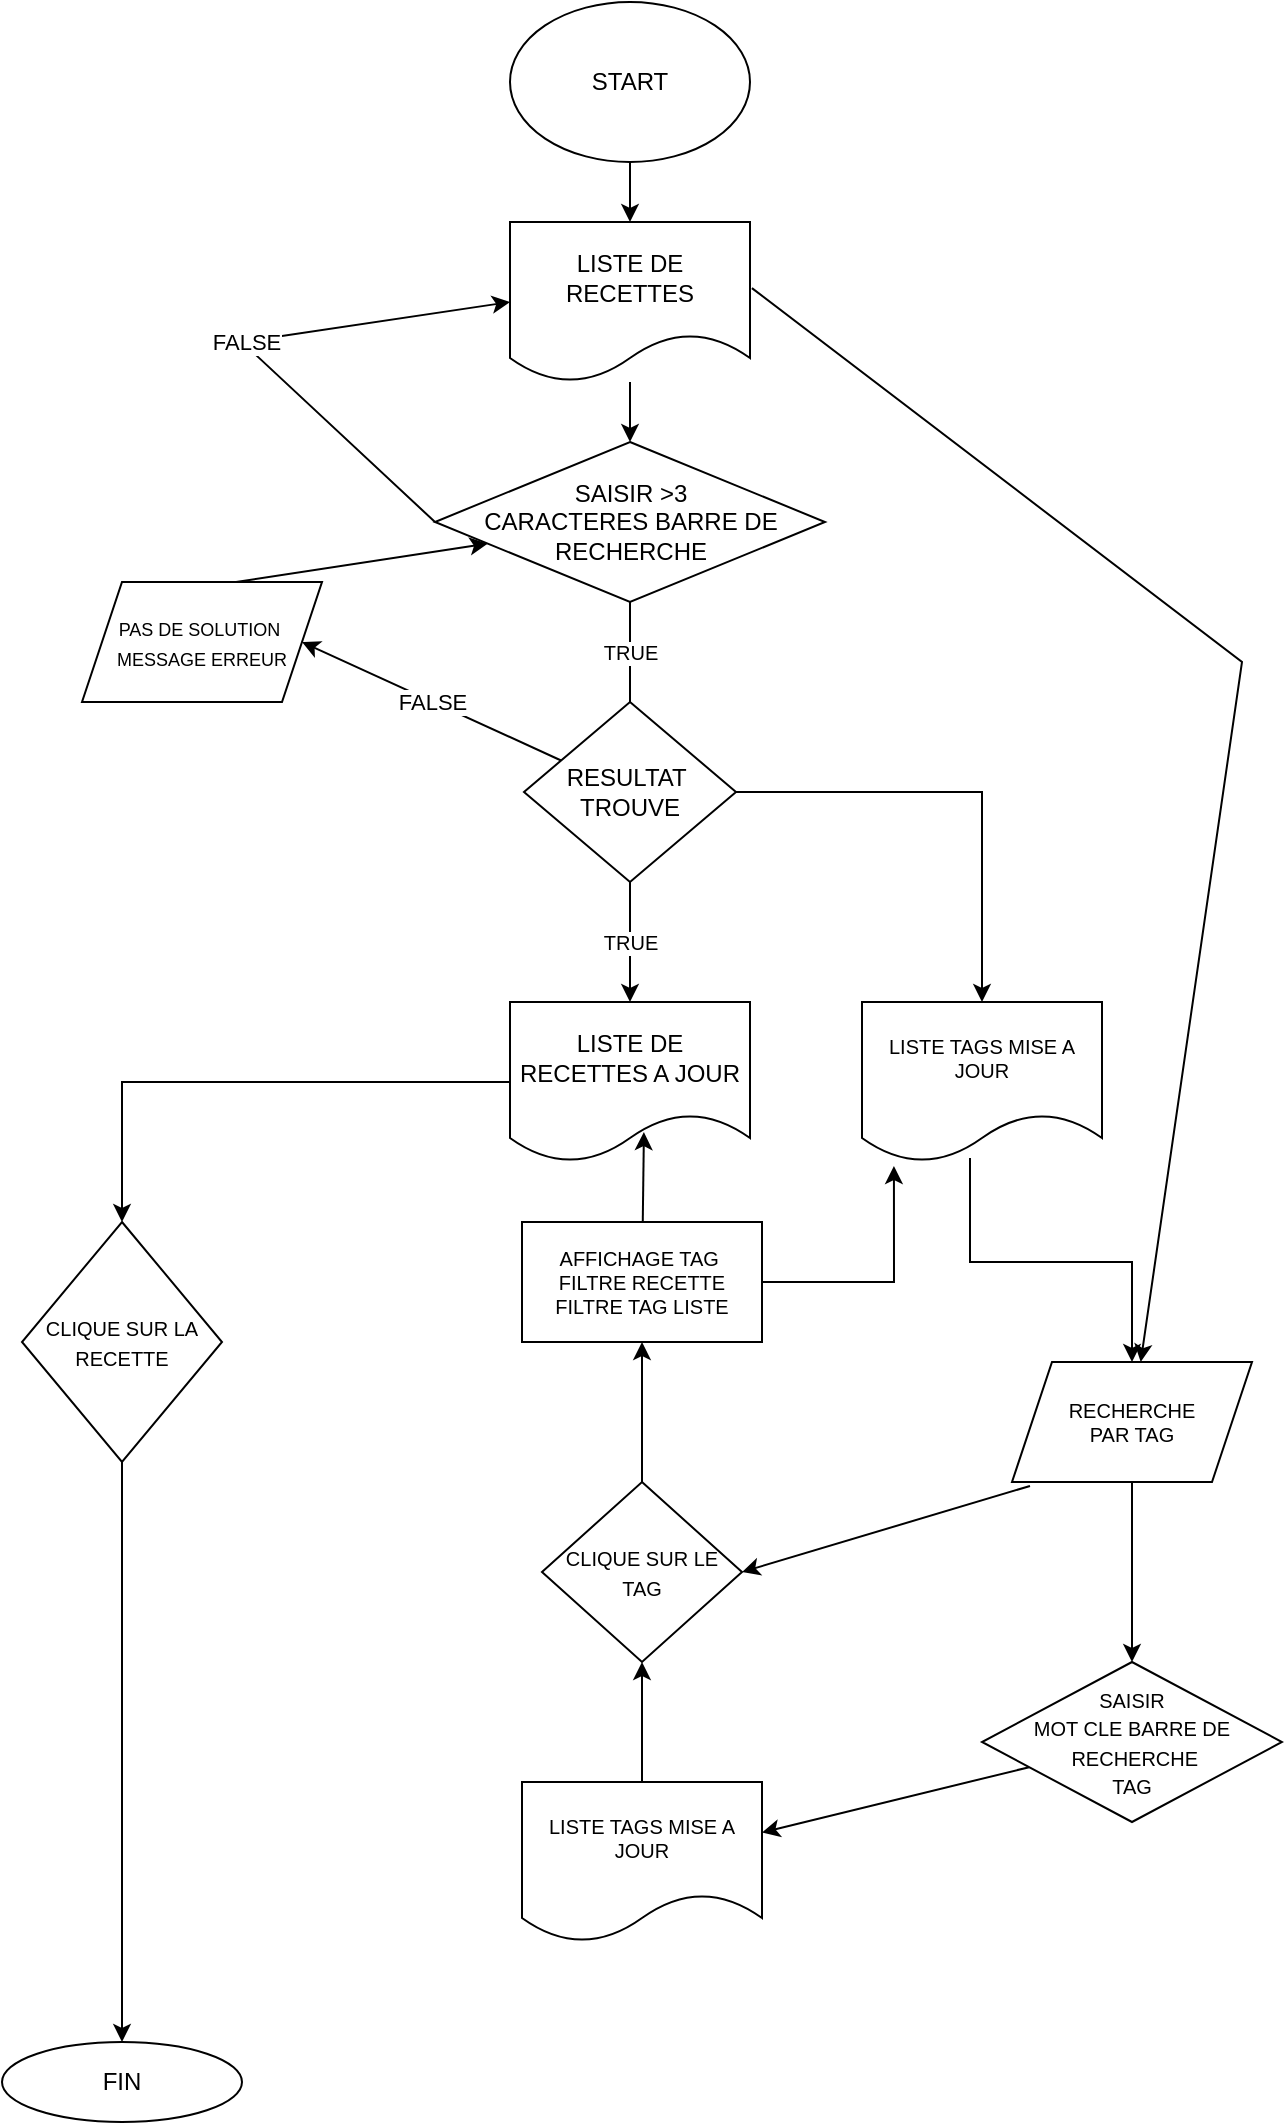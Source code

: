 <mxfile>
    <diagram id="prtHgNgQTEPvFCAcTncT" name="Page-1">
        <mxGraphModel dx="1204" dy="782" grid="1" gridSize="10" guides="1" tooltips="1" connect="1" arrows="1" fold="1" page="1" pageScale="1" pageWidth="827" pageHeight="1169" math="0" shadow="0">
            <root>
                <mxCell id="0"/>
                <mxCell id="1" parent="0"/>
                <mxCell id="QjZRmbvnqPqztiGZf44e-20" value="" style="edgeStyle=orthogonalEdgeStyle;rounded=0;orthogonalLoop=1;jettySize=auto;html=1;fontSize=10;" parent="1" source="QjZRmbvnqPqztiGZf44e-1" target="QjZRmbvnqPqztiGZf44e-2" edge="1">
                    <mxGeometry relative="1" as="geometry"/>
                </mxCell>
                <mxCell id="QjZRmbvnqPqztiGZf44e-1" value="START" style="ellipse;whiteSpace=wrap;html=1;" parent="1" vertex="1">
                    <mxGeometry x="354" y="30" width="120" height="80" as="geometry"/>
                </mxCell>
                <mxCell id="13" value="" style="edgeStyle=none;html=1;" parent="1" source="QjZRmbvnqPqztiGZf44e-2" target="12" edge="1">
                    <mxGeometry relative="1" as="geometry"/>
                </mxCell>
                <mxCell id="QjZRmbvnqPqztiGZf44e-2" value="LISTE DE RECETTES" style="shape=document;whiteSpace=wrap;html=1;boundedLbl=1;" parent="1" vertex="1">
                    <mxGeometry x="354" y="140" width="120" height="80" as="geometry"/>
                </mxCell>
                <mxCell id="QjZRmbvnqPqztiGZf44e-29" value="TRUE" style="edgeStyle=orthogonalEdgeStyle;rounded=0;orthogonalLoop=1;jettySize=auto;html=1;fontSize=10;startArrow=none;" parent="1" source="6" target="QjZRmbvnqPqztiGZf44e-6" edge="1">
                    <mxGeometry relative="1" as="geometry"/>
                </mxCell>
                <mxCell id="9" value="FALSE" style="edgeStyle=none;html=1;entryX=1;entryY=0.5;entryDx=0;entryDy=0;" parent="1" source="6" target="QjZRmbvnqPqztiGZf44e-5" edge="1">
                    <mxGeometry relative="1" as="geometry">
                        <mxPoint x="200" y="310" as="sourcePoint"/>
                        <mxPoint x="240" y="360" as="targetPoint"/>
                    </mxGeometry>
                </mxCell>
                <mxCell id="QjZRmbvnqPqztiGZf44e-5" value="&lt;font style=&quot;font-size: 9px&quot;&gt;PAS DE SOLUTION&amp;nbsp;&lt;br&gt;MESSAGE ERREUR&lt;/font&gt;" style="shape=parallelogram;perimeter=parallelogramPerimeter;whiteSpace=wrap;html=1;fixedSize=1;" parent="1" vertex="1">
                    <mxGeometry x="140" y="320" width="120" height="60" as="geometry"/>
                </mxCell>
                <mxCell id="QjZRmbvnqPqztiGZf44e-15" value="" style="edgeStyle=orthogonalEdgeStyle;rounded=0;orthogonalLoop=1;jettySize=auto;html=1;fontSize=10;" parent="1" source="6" target="QjZRmbvnqPqztiGZf44e-9" edge="1">
                    <mxGeometry relative="1" as="geometry"/>
                </mxCell>
                <mxCell id="QjZRmbvnqPqztiGZf44e-16" value="" style="edgeStyle=orthogonalEdgeStyle;rounded=0;orthogonalLoop=1;jettySize=auto;html=1;fontSize=10;" parent="1" source="QjZRmbvnqPqztiGZf44e-6" target="QjZRmbvnqPqztiGZf44e-7" edge="1">
                    <mxGeometry relative="1" as="geometry"/>
                </mxCell>
                <mxCell id="QjZRmbvnqPqztiGZf44e-6" value="LISTE DE RECETTES A JOUR" style="shape=document;whiteSpace=wrap;html=1;boundedLbl=1;" parent="1" vertex="1">
                    <mxGeometry x="354" y="530" width="120" height="80" as="geometry"/>
                </mxCell>
                <mxCell id="3" value="" style="edgeStyle=none;html=1;" parent="1" source="QjZRmbvnqPqztiGZf44e-7" target="2" edge="1">
                    <mxGeometry relative="1" as="geometry">
                        <Array as="points">
                            <mxPoint x="160" y="1050"/>
                        </Array>
                    </mxGeometry>
                </mxCell>
                <mxCell id="QjZRmbvnqPqztiGZf44e-7" value="&lt;font style=&quot;font-size: 10px&quot;&gt;CLIQUE SUR LA RECETTE&lt;/font&gt;" style="rhombus;whiteSpace=wrap;html=1;" parent="1" vertex="1">
                    <mxGeometry x="110" y="640" width="100" height="120" as="geometry"/>
                </mxCell>
                <mxCell id="QjZRmbvnqPqztiGZf44e-25" value="" style="edgeStyle=orthogonalEdgeStyle;rounded=0;orthogonalLoop=1;jettySize=auto;html=1;fontSize=10;entryX=0.5;entryY=0;entryDx=0;entryDy=0;" parent="1" source="QjZRmbvnqPqztiGZf44e-8" target="16" edge="1">
                    <mxGeometry relative="1" as="geometry">
                        <mxPoint x="520" y="820" as="targetPoint"/>
                    </mxGeometry>
                </mxCell>
                <mxCell id="QjZRmbvnqPqztiGZf44e-8" value="RECHERCHE &lt;br&gt;PAR TAG" style="shape=parallelogram;perimeter=parallelogramPerimeter;whiteSpace=wrap;html=1;fixedSize=1;fontSize=10;" parent="1" vertex="1">
                    <mxGeometry x="605" y="710" width="120" height="60" as="geometry"/>
                </mxCell>
                <mxCell id="QjZRmbvnqPqztiGZf44e-22" value="" style="edgeStyle=orthogonalEdgeStyle;rounded=0;orthogonalLoop=1;jettySize=auto;html=1;fontSize=10;exitX=0.45;exitY=0.975;exitDx=0;exitDy=0;exitPerimeter=0;" parent="1" source="QjZRmbvnqPqztiGZf44e-9" target="QjZRmbvnqPqztiGZf44e-8" edge="1">
                    <mxGeometry relative="1" as="geometry">
                        <mxPoint x="590" y="630" as="sourcePoint"/>
                    </mxGeometry>
                </mxCell>
                <mxCell id="QjZRmbvnqPqztiGZf44e-9" value="LISTE TAGS MISE A JOUR" style="shape=document;whiteSpace=wrap;html=1;boundedLbl=1;fontSize=10;" parent="1" vertex="1">
                    <mxGeometry x="530" y="530" width="120" height="80" as="geometry"/>
                </mxCell>
                <mxCell id="7" value="" style="edgeStyle=none;html=1;" parent="1" source="16" target="QjZRmbvnqPqztiGZf44e-12" edge="1">
                    <mxGeometry relative="1" as="geometry">
                        <mxPoint x="460" y="853.158" as="sourcePoint"/>
                    </mxGeometry>
                </mxCell>
                <mxCell id="QjZRmbvnqPqztiGZf44e-26" value="" style="edgeStyle=orthogonalEdgeStyle;rounded=0;orthogonalLoop=1;jettySize=auto;html=1;fontSize=10;" parent="1" source="QjZRmbvnqPqztiGZf44e-12" target="QjZRmbvnqPqztiGZf44e-14" edge="1">
                    <mxGeometry relative="1" as="geometry"/>
                </mxCell>
                <mxCell id="QjZRmbvnqPqztiGZf44e-12" value="LISTE TAGS MISE A JOUR" style="shape=document;whiteSpace=wrap;html=1;boundedLbl=1;fontSize=10;" parent="1" vertex="1">
                    <mxGeometry x="360" y="920" width="120" height="80" as="geometry"/>
                </mxCell>
                <mxCell id="QjZRmbvnqPqztiGZf44e-28" value="" style="edgeStyle=orthogonalEdgeStyle;rounded=0;orthogonalLoop=1;jettySize=auto;html=1;fontSize=10;entryX=0.133;entryY=1.025;entryDx=0;entryDy=0;entryPerimeter=0;" parent="1" source="QjZRmbvnqPqztiGZf44e-13" target="QjZRmbvnqPqztiGZf44e-9" edge="1">
                    <mxGeometry relative="1" as="geometry"/>
                </mxCell>
                <mxCell id="15" value="" style="edgeStyle=none;html=1;entryX=0.558;entryY=0.813;entryDx=0;entryDy=0;entryPerimeter=0;" parent="1" source="QjZRmbvnqPqztiGZf44e-13" target="QjZRmbvnqPqztiGZf44e-6" edge="1">
                    <mxGeometry relative="1" as="geometry"/>
                </mxCell>
                <mxCell id="QjZRmbvnqPqztiGZf44e-13" value="AFFICHAGE TAG&amp;nbsp;&lt;br&gt;FILTRE RECETTE&lt;br&gt;FILTRE TAG LISTE" style="rounded=0;whiteSpace=wrap;html=1;fontSize=10;" parent="1" vertex="1">
                    <mxGeometry x="360" y="640" width="120" height="60" as="geometry"/>
                </mxCell>
                <mxCell id="QjZRmbvnqPqztiGZf44e-27" value="" style="edgeStyle=orthogonalEdgeStyle;rounded=0;orthogonalLoop=1;jettySize=auto;html=1;fontSize=10;" parent="1" source="QjZRmbvnqPqztiGZf44e-14" target="QjZRmbvnqPqztiGZf44e-13" edge="1">
                    <mxGeometry relative="1" as="geometry"/>
                </mxCell>
                <mxCell id="QjZRmbvnqPqztiGZf44e-14" value="&lt;font style=&quot;font-size: 10px&quot;&gt;CLIQUE SUR LE TAG&lt;/font&gt;" style="rhombus;whiteSpace=wrap;html=1;" parent="1" vertex="1">
                    <mxGeometry x="370" y="770" width="100" height="90" as="geometry"/>
                </mxCell>
                <mxCell id="QjZRmbvnqPqztiGZf44e-30" value="" style="endArrow=classic;html=1;rounded=0;fontSize=9;exitX=1.008;exitY=0.413;exitDx=0;exitDy=0;exitPerimeter=0;" parent="1" source="QjZRmbvnqPqztiGZf44e-2" target="QjZRmbvnqPqztiGZf44e-8" edge="1">
                    <mxGeometry width="50" height="50" relative="1" as="geometry">
                        <mxPoint x="330" y="50" as="sourcePoint"/>
                        <mxPoint x="550" y="515" as="targetPoint"/>
                        <Array as="points">
                            <mxPoint x="720" y="360"/>
                        </Array>
                    </mxGeometry>
                </mxCell>
                <mxCell id="2" value="FIN" style="ellipse;whiteSpace=wrap;html=1;" parent="1" vertex="1">
                    <mxGeometry x="100" y="1050" width="120" height="40" as="geometry"/>
                </mxCell>
                <mxCell id="4" value="" style="endArrow=classic;html=1;entryX=1;entryY=0.5;entryDx=0;entryDy=0;exitX=0.075;exitY=1.033;exitDx=0;exitDy=0;exitPerimeter=0;" parent="1" source="QjZRmbvnqPqztiGZf44e-8" target="QjZRmbvnqPqztiGZf44e-14" edge="1">
                    <mxGeometry width="50" height="50" relative="1" as="geometry">
                        <mxPoint x="410" y="520" as="sourcePoint"/>
                        <mxPoint x="390" y="520" as="targetPoint"/>
                    </mxGeometry>
                </mxCell>
                <mxCell id="6" value="RESULTAT&amp;nbsp;&lt;br&gt;TROUVE" style="rhombus;whiteSpace=wrap;html=1;" parent="1" vertex="1">
                    <mxGeometry x="361" y="380" width="106" height="90" as="geometry"/>
                </mxCell>
                <mxCell id="8" value="TRUE" style="edgeStyle=orthogonalEdgeStyle;rounded=0;orthogonalLoop=1;jettySize=auto;html=1;fontSize=10;endArrow=none;exitX=0.5;exitY=1;exitDx=0;exitDy=0;exitPerimeter=0;" parent="1" source="12" target="6" edge="1">
                    <mxGeometry relative="1" as="geometry">
                        <mxPoint x="270" y="280" as="sourcePoint"/>
                        <mxPoint x="280" y="430" as="targetPoint"/>
                    </mxGeometry>
                </mxCell>
                <mxCell id="10" value="FALSE" style="endArrow=classic;html=1;exitX=0;exitY=0.5;exitDx=0;exitDy=0;entryX=0;entryY=0.5;entryDx=0;entryDy=0;" parent="1" source="12" target="QjZRmbvnqPqztiGZf44e-2" edge="1">
                    <mxGeometry width="50" height="50" relative="1" as="geometry">
                        <mxPoint x="210" y="250" as="sourcePoint"/>
                        <mxPoint x="190" y="170" as="targetPoint"/>
                        <Array as="points">
                            <mxPoint x="220" y="200"/>
                        </Array>
                    </mxGeometry>
                </mxCell>
                <mxCell id="12" value="&lt;span&gt;SAISIR &amp;gt;3 &lt;br&gt;CARACTERES BARRE DE RECHERCHE&lt;/span&gt;" style="rhombus;whiteSpace=wrap;html=1;" parent="1" vertex="1">
                    <mxGeometry x="316.5" y="250" width="195" height="80" as="geometry"/>
                </mxCell>
                <mxCell id="14" value="" style="endArrow=classic;html=1;exitX=0.642;exitY=0;exitDx=0;exitDy=0;exitPerimeter=0;" parent="1" source="QjZRmbvnqPqztiGZf44e-5" target="12" edge="1">
                    <mxGeometry width="50" height="50" relative="1" as="geometry">
                        <mxPoint x="100" y="350" as="sourcePoint"/>
                        <mxPoint x="150" y="300" as="targetPoint"/>
                    </mxGeometry>
                </mxCell>
                <mxCell id="16" value="&lt;span style=&quot;font-size: 10px&quot;&gt;SAISIR &lt;br&gt;MOT CLE&amp;nbsp;&lt;/span&gt;&lt;span style=&quot;font-size: 10px&quot;&gt;BARRE DE&lt;br&gt;&amp;nbsp;RECHERCHE &lt;br&gt;TAG&lt;/span&gt;" style="rhombus;whiteSpace=wrap;html=1;" parent="1" vertex="1">
                    <mxGeometry x="590" y="860" width="150" height="80" as="geometry"/>
                </mxCell>
            </root>
        </mxGraphModel>
    </diagram>
</mxfile>